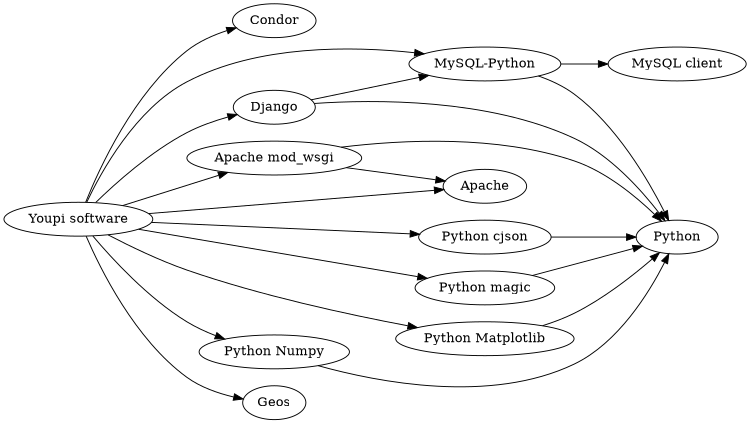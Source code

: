 digraph G {
	size="5,5";
	rankdir = LR;

	youpi [label="Youpi software"];
	condor [label="Condor"];
	django [label="Django"];
	modwsgi [label="Apache mod_wsgi"];
	mysqlpython [label="MySQL-Python"];
	python [label="Python"];
	pythoncjson	[label="Python cjson"];
	pythonmagic	[label="Python magic"];
	pythonmplib	[label="Python Matplotlib"];
	pythonnumpy	[label="Python Numpy"];
	apache [label="Apache"];
	mysql [label="MySQL client"];
	geos [label="Geos"];

	youpi -> apache;
	youpi -> condor;
	youpi -> django;
	youpi -> modwsgi;
	youpi -> pythoncjson;
	youpi -> pythonmagic;
	youpi -> pythonmplib;
	youpi -> pythonnumpy;
	youpi -> mysqlpython;
	youpi -> geos;

	mysqlpython -> mysql;
	django -> python;
	django -> mysqlpython;
	modwsgi -> apache;
	modwsgi -> python;
	pythonmagic -> python;
	pythonmplib -> python;
	pythoncjson -> python;
	pythonnumpy -> python;
	mysqlpython -> python;
}

